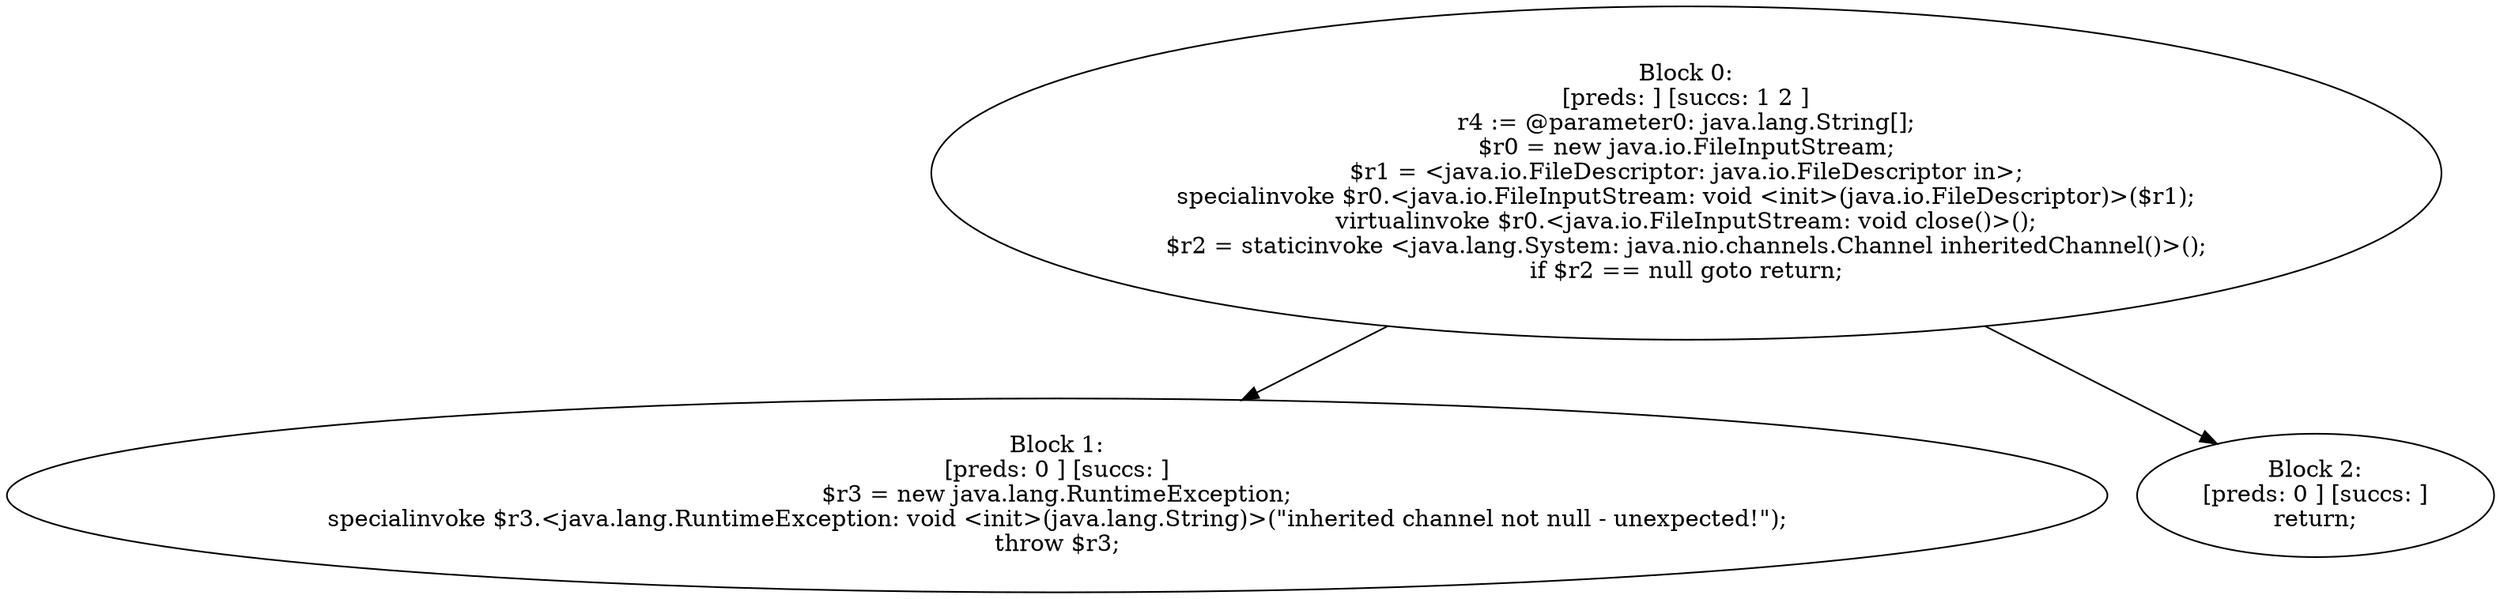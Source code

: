 digraph "unitGraph" {
    "Block 0:
[preds: ] [succs: 1 2 ]
r4 := @parameter0: java.lang.String[];
$r0 = new java.io.FileInputStream;
$r1 = <java.io.FileDescriptor: java.io.FileDescriptor in>;
specialinvoke $r0.<java.io.FileInputStream: void <init>(java.io.FileDescriptor)>($r1);
virtualinvoke $r0.<java.io.FileInputStream: void close()>();
$r2 = staticinvoke <java.lang.System: java.nio.channels.Channel inheritedChannel()>();
if $r2 == null goto return;
"
    "Block 1:
[preds: 0 ] [succs: ]
$r3 = new java.lang.RuntimeException;
specialinvoke $r3.<java.lang.RuntimeException: void <init>(java.lang.String)>(\"inherited channel not null - unexpected!\");
throw $r3;
"
    "Block 2:
[preds: 0 ] [succs: ]
return;
"
    "Block 0:
[preds: ] [succs: 1 2 ]
r4 := @parameter0: java.lang.String[];
$r0 = new java.io.FileInputStream;
$r1 = <java.io.FileDescriptor: java.io.FileDescriptor in>;
specialinvoke $r0.<java.io.FileInputStream: void <init>(java.io.FileDescriptor)>($r1);
virtualinvoke $r0.<java.io.FileInputStream: void close()>();
$r2 = staticinvoke <java.lang.System: java.nio.channels.Channel inheritedChannel()>();
if $r2 == null goto return;
"->"Block 1:
[preds: 0 ] [succs: ]
$r3 = new java.lang.RuntimeException;
specialinvoke $r3.<java.lang.RuntimeException: void <init>(java.lang.String)>(\"inherited channel not null - unexpected!\");
throw $r3;
";
    "Block 0:
[preds: ] [succs: 1 2 ]
r4 := @parameter0: java.lang.String[];
$r0 = new java.io.FileInputStream;
$r1 = <java.io.FileDescriptor: java.io.FileDescriptor in>;
specialinvoke $r0.<java.io.FileInputStream: void <init>(java.io.FileDescriptor)>($r1);
virtualinvoke $r0.<java.io.FileInputStream: void close()>();
$r2 = staticinvoke <java.lang.System: java.nio.channels.Channel inheritedChannel()>();
if $r2 == null goto return;
"->"Block 2:
[preds: 0 ] [succs: ]
return;
";
}
